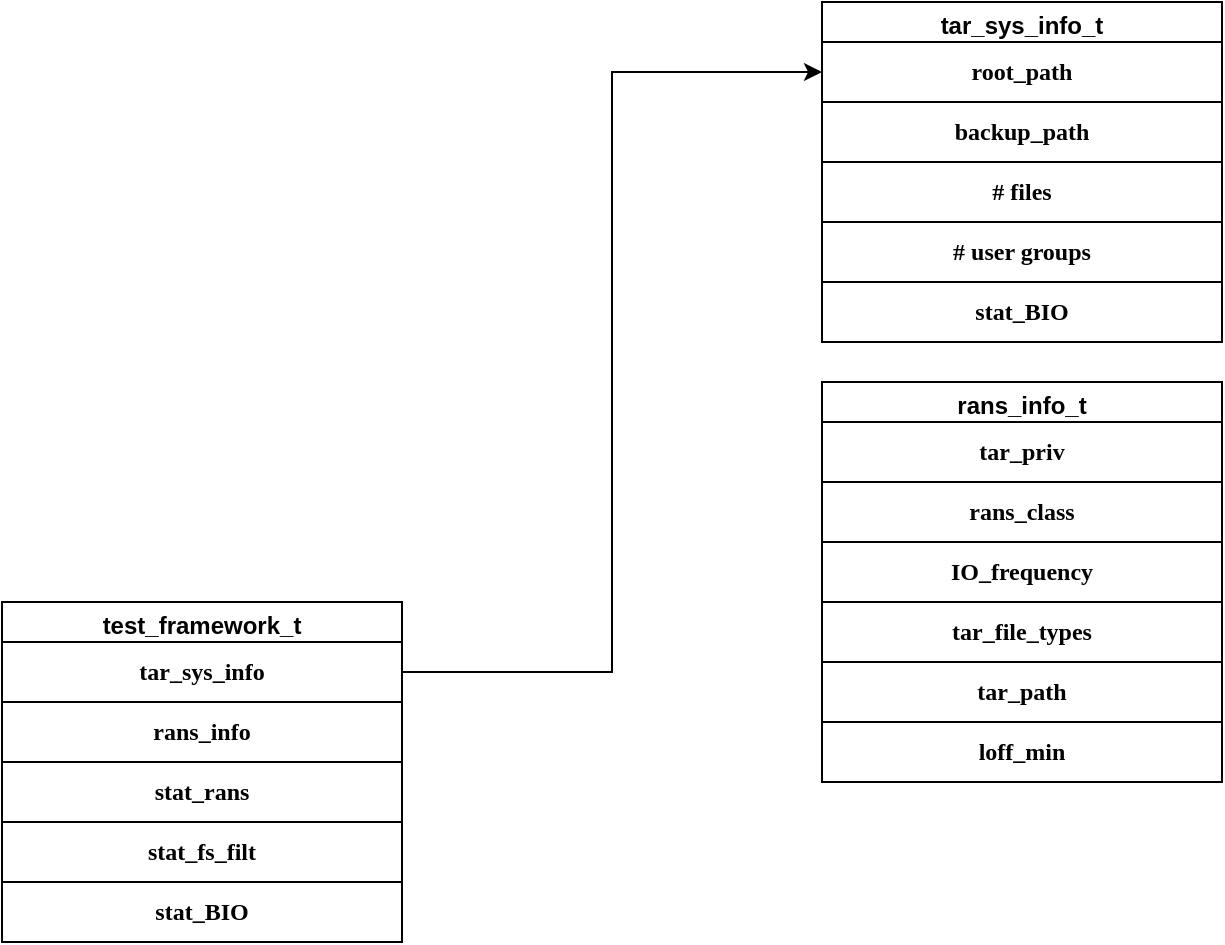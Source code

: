 <mxfile version="21.2.9" type="github">
  <diagram name="Page-1" id="gcPHQo3pj2VM8DZ63rwu">
    <mxGraphModel dx="2074" dy="1124" grid="1" gridSize="10" guides="1" tooltips="1" connect="1" arrows="1" fold="1" page="1" pageScale="1" pageWidth="850" pageHeight="1100" math="0" shadow="0">
      <root>
        <mxCell id="0" />
        <mxCell id="1" parent="0" />
        <mxCell id="gHEQGVByRe57avZ87eo9-15" value="test_framework_t" style="swimlane;whiteSpace=wrap;html=1;" vertex="1" parent="1">
          <mxGeometry x="60" y="390" width="200" height="170" as="geometry" />
        </mxCell>
        <mxCell id="gHEQGVByRe57avZ87eo9-17" value="&lt;font face=&quot;Georgia&quot;&gt;&lt;b&gt;tar_sys_info&lt;/b&gt;&lt;/font&gt;" style="whiteSpace=wrap;html=1;" vertex="1" parent="gHEQGVByRe57avZ87eo9-15">
          <mxGeometry y="20" width="200" height="30" as="geometry" />
        </mxCell>
        <mxCell id="gHEQGVByRe57avZ87eo9-18" value="&lt;font face=&quot;Georgia&quot;&gt;&lt;b&gt;rans_info&lt;/b&gt;&lt;/font&gt;" style="whiteSpace=wrap;html=1;" vertex="1" parent="gHEQGVByRe57avZ87eo9-15">
          <mxGeometry y="50" width="200" height="30" as="geometry" />
        </mxCell>
        <mxCell id="gHEQGVByRe57avZ87eo9-19" value="&lt;font face=&quot;Georgia&quot;&gt;&lt;b&gt;stat_rans&lt;/b&gt;&lt;/font&gt;" style="whiteSpace=wrap;html=1;" vertex="1" parent="gHEQGVByRe57avZ87eo9-15">
          <mxGeometry y="80" width="200" height="30" as="geometry" />
        </mxCell>
        <mxCell id="gHEQGVByRe57avZ87eo9-20" value="&lt;font face=&quot;Georgia&quot;&gt;&lt;b&gt;stat_fs_filt&lt;/b&gt;&lt;/font&gt;" style="whiteSpace=wrap;html=1;" vertex="1" parent="gHEQGVByRe57avZ87eo9-15">
          <mxGeometry y="110" width="200" height="30" as="geometry" />
        </mxCell>
        <mxCell id="gHEQGVByRe57avZ87eo9-21" value="&lt;font face=&quot;Georgia&quot;&gt;&lt;b&gt;stat_BIO&lt;/b&gt;&lt;/font&gt;" style="whiteSpace=wrap;html=1;" vertex="1" parent="gHEQGVByRe57avZ87eo9-15">
          <mxGeometry y="140" width="200" height="30" as="geometry" />
        </mxCell>
        <mxCell id="gHEQGVByRe57avZ87eo9-22" value="tar_sys_info_t" style="swimlane;whiteSpace=wrap;html=1;" vertex="1" parent="1">
          <mxGeometry x="470" y="90" width="200" height="170" as="geometry" />
        </mxCell>
        <mxCell id="gHEQGVByRe57avZ87eo9-23" value="&lt;font face=&quot;Georgia&quot;&gt;&lt;b&gt;root_path&lt;/b&gt;&lt;/font&gt;" style="whiteSpace=wrap;html=1;" vertex="1" parent="gHEQGVByRe57avZ87eo9-22">
          <mxGeometry y="20" width="200" height="30" as="geometry" />
        </mxCell>
        <mxCell id="gHEQGVByRe57avZ87eo9-24" value="&lt;font face=&quot;Georgia&quot;&gt;&lt;b&gt;backup_path&lt;/b&gt;&lt;/font&gt;" style="whiteSpace=wrap;html=1;" vertex="1" parent="gHEQGVByRe57avZ87eo9-22">
          <mxGeometry y="50" width="200" height="30" as="geometry" />
        </mxCell>
        <mxCell id="gHEQGVByRe57avZ87eo9-25" value="&lt;font face=&quot;Georgia&quot;&gt;&lt;b&gt;# files&lt;/b&gt;&lt;/font&gt;" style="whiteSpace=wrap;html=1;" vertex="1" parent="gHEQGVByRe57avZ87eo9-22">
          <mxGeometry y="80" width="200" height="30" as="geometry" />
        </mxCell>
        <mxCell id="gHEQGVByRe57avZ87eo9-26" value="&lt;font face=&quot;Georgia&quot;&gt;&lt;b&gt;# user groups&lt;/b&gt;&lt;/font&gt;" style="whiteSpace=wrap;html=1;" vertex="1" parent="gHEQGVByRe57avZ87eo9-22">
          <mxGeometry y="110" width="200" height="30" as="geometry" />
        </mxCell>
        <mxCell id="gHEQGVByRe57avZ87eo9-27" value="&lt;font face=&quot;Georgia&quot;&gt;&lt;b&gt;stat_BIO&lt;/b&gt;&lt;/font&gt;" style="whiteSpace=wrap;html=1;" vertex="1" parent="gHEQGVByRe57avZ87eo9-22">
          <mxGeometry y="140" width="200" height="30" as="geometry" />
        </mxCell>
        <mxCell id="gHEQGVByRe57avZ87eo9-30" style="edgeStyle=orthogonalEdgeStyle;rounded=0;orthogonalLoop=1;jettySize=auto;html=1;exitX=1;exitY=0.5;exitDx=0;exitDy=0;entryX=0;entryY=0.5;entryDx=0;entryDy=0;" edge="1" parent="1" source="gHEQGVByRe57avZ87eo9-17" target="gHEQGVByRe57avZ87eo9-23">
          <mxGeometry relative="1" as="geometry">
            <mxPoint x="280" y="80" as="targetPoint" />
          </mxGeometry>
        </mxCell>
        <mxCell id="gHEQGVByRe57avZ87eo9-31" value="rans_info_t" style="swimlane;whiteSpace=wrap;html=1;" vertex="1" parent="1">
          <mxGeometry x="470" y="280" width="200" height="170" as="geometry" />
        </mxCell>
        <mxCell id="gHEQGVByRe57avZ87eo9-32" value="&lt;font face=&quot;Georgia&quot;&gt;&lt;b&gt;tar_priv&lt;/b&gt;&lt;/font&gt;" style="whiteSpace=wrap;html=1;" vertex="1" parent="gHEQGVByRe57avZ87eo9-31">
          <mxGeometry y="20" width="200" height="30" as="geometry" />
        </mxCell>
        <mxCell id="gHEQGVByRe57avZ87eo9-33" value="&lt;font face=&quot;Georgia&quot;&gt;&lt;b&gt;rans_class&lt;/b&gt;&lt;/font&gt;" style="whiteSpace=wrap;html=1;" vertex="1" parent="gHEQGVByRe57avZ87eo9-31">
          <mxGeometry y="50" width="200" height="30" as="geometry" />
        </mxCell>
        <mxCell id="gHEQGVByRe57avZ87eo9-34" value="&lt;font face=&quot;Georgia&quot;&gt;&lt;b&gt;IO_frequency&lt;/b&gt;&lt;/font&gt;" style="whiteSpace=wrap;html=1;" vertex="1" parent="gHEQGVByRe57avZ87eo9-31">
          <mxGeometry y="80" width="200" height="30" as="geometry" />
        </mxCell>
        <mxCell id="gHEQGVByRe57avZ87eo9-35" value="&lt;font face=&quot;Georgia&quot;&gt;&lt;b&gt;tar_file_types&lt;/b&gt;&lt;/font&gt;" style="whiteSpace=wrap;html=1;" vertex="1" parent="gHEQGVByRe57avZ87eo9-31">
          <mxGeometry y="110" width="200" height="30" as="geometry" />
        </mxCell>
        <mxCell id="gHEQGVByRe57avZ87eo9-36" value="&lt;font face=&quot;Georgia&quot;&gt;&lt;b&gt;tar_path&lt;/b&gt;&lt;/font&gt;" style="whiteSpace=wrap;html=1;" vertex="1" parent="gHEQGVByRe57avZ87eo9-31">
          <mxGeometry y="140" width="200" height="30" as="geometry" />
        </mxCell>
        <mxCell id="gHEQGVByRe57avZ87eo9-39" value="&lt;font face=&quot;Georgia&quot;&gt;&lt;b&gt;loff_min&lt;/b&gt;&lt;/font&gt;" style="whiteSpace=wrap;html=1;" vertex="1" parent="1">
          <mxGeometry x="470" y="450" width="200" height="30" as="geometry" />
        </mxCell>
      </root>
    </mxGraphModel>
  </diagram>
</mxfile>
